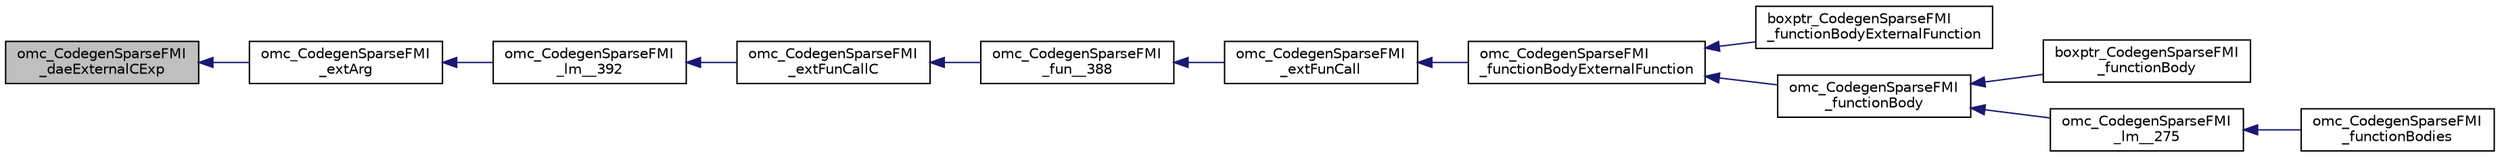 digraph "omc_CodegenSparseFMI_daeExternalCExp"
{
  edge [fontname="Helvetica",fontsize="10",labelfontname="Helvetica",labelfontsize="10"];
  node [fontname="Helvetica",fontsize="10",shape=record];
  rankdir="LR";
  Node69965 [label="omc_CodegenSparseFMI\l_daeExternalCExp",height=0.2,width=0.4,color="black", fillcolor="grey75", style="filled", fontcolor="black"];
  Node69965 -> Node69966 [dir="back",color="midnightblue",fontsize="10",style="solid",fontname="Helvetica"];
  Node69966 [label="omc_CodegenSparseFMI\l_extArg",height=0.2,width=0.4,color="black", fillcolor="white", style="filled",URL="$da/d88/_codegen_sparse_f_m_i_8h.html#a1a49596181af0c4e93a7a852cd5957e4"];
  Node69966 -> Node69967 [dir="back",color="midnightblue",fontsize="10",style="solid",fontname="Helvetica"];
  Node69967 [label="omc_CodegenSparseFMI\l_lm__392",height=0.2,width=0.4,color="black", fillcolor="white", style="filled",URL="$d1/d2e/_codegen_sparse_f_m_i_8c.html#a1ba3b7598e74a1e7a7ccbeab1e96cb4b"];
  Node69967 -> Node69968 [dir="back",color="midnightblue",fontsize="10",style="solid",fontname="Helvetica"];
  Node69968 [label="omc_CodegenSparseFMI\l_extFunCallC",height=0.2,width=0.4,color="black", fillcolor="white", style="filled",URL="$da/d88/_codegen_sparse_f_m_i_8h.html#ab47fc75f2ec747fb7083f904d782307f"];
  Node69968 -> Node69969 [dir="back",color="midnightblue",fontsize="10",style="solid",fontname="Helvetica"];
  Node69969 [label="omc_CodegenSparseFMI\l_fun__388",height=0.2,width=0.4,color="black", fillcolor="white", style="filled",URL="$d1/d2e/_codegen_sparse_f_m_i_8c.html#aa9a446d8e0b4f8854debf8546db1fe9d"];
  Node69969 -> Node69970 [dir="back",color="midnightblue",fontsize="10",style="solid",fontname="Helvetica"];
  Node69970 [label="omc_CodegenSparseFMI\l_extFunCall",height=0.2,width=0.4,color="black", fillcolor="white", style="filled",URL="$da/d88/_codegen_sparse_f_m_i_8h.html#a87b21095cda093c30204d32315ceb245"];
  Node69970 -> Node69971 [dir="back",color="midnightblue",fontsize="10",style="solid",fontname="Helvetica"];
  Node69971 [label="omc_CodegenSparseFMI\l_functionBodyExternalFunction",height=0.2,width=0.4,color="black", fillcolor="white", style="filled",URL="$da/d88/_codegen_sparse_f_m_i_8h.html#a5e09b2cb18858511d73890a0bf42cb90"];
  Node69971 -> Node69972 [dir="back",color="midnightblue",fontsize="10",style="solid",fontname="Helvetica"];
  Node69972 [label="boxptr_CodegenSparseFMI\l_functionBodyExternalFunction",height=0.2,width=0.4,color="black", fillcolor="white", style="filled",URL="$da/d88/_codegen_sparse_f_m_i_8h.html#ab8402f23f28f71b20296d942781c5102"];
  Node69971 -> Node69973 [dir="back",color="midnightblue",fontsize="10",style="solid",fontname="Helvetica"];
  Node69973 [label="omc_CodegenSparseFMI\l_functionBody",height=0.2,width=0.4,color="black", fillcolor="white", style="filled",URL="$da/d88/_codegen_sparse_f_m_i_8h.html#a8326dd08d50f77b343a0b1e9fdee90d6"];
  Node69973 -> Node69974 [dir="back",color="midnightblue",fontsize="10",style="solid",fontname="Helvetica"];
  Node69974 [label="boxptr_CodegenSparseFMI\l_functionBody",height=0.2,width=0.4,color="black", fillcolor="white", style="filled",URL="$da/d88/_codegen_sparse_f_m_i_8h.html#a1450c37977ff46f0a318f1740d46b3a2"];
  Node69973 -> Node69975 [dir="back",color="midnightblue",fontsize="10",style="solid",fontname="Helvetica"];
  Node69975 [label="omc_CodegenSparseFMI\l_lm__275",height=0.2,width=0.4,color="black", fillcolor="white", style="filled",URL="$d1/d2e/_codegen_sparse_f_m_i_8c.html#afa6f1fb10983410b266344362bafabb7"];
  Node69975 -> Node69976 [dir="back",color="midnightblue",fontsize="10",style="solid",fontname="Helvetica"];
  Node69976 [label="omc_CodegenSparseFMI\l_functionBodies",height=0.2,width=0.4,color="black", fillcolor="white", style="filled",URL="$da/d88/_codegen_sparse_f_m_i_8h.html#ad5d463f801d993e3be31d7c8963771af"];
}
